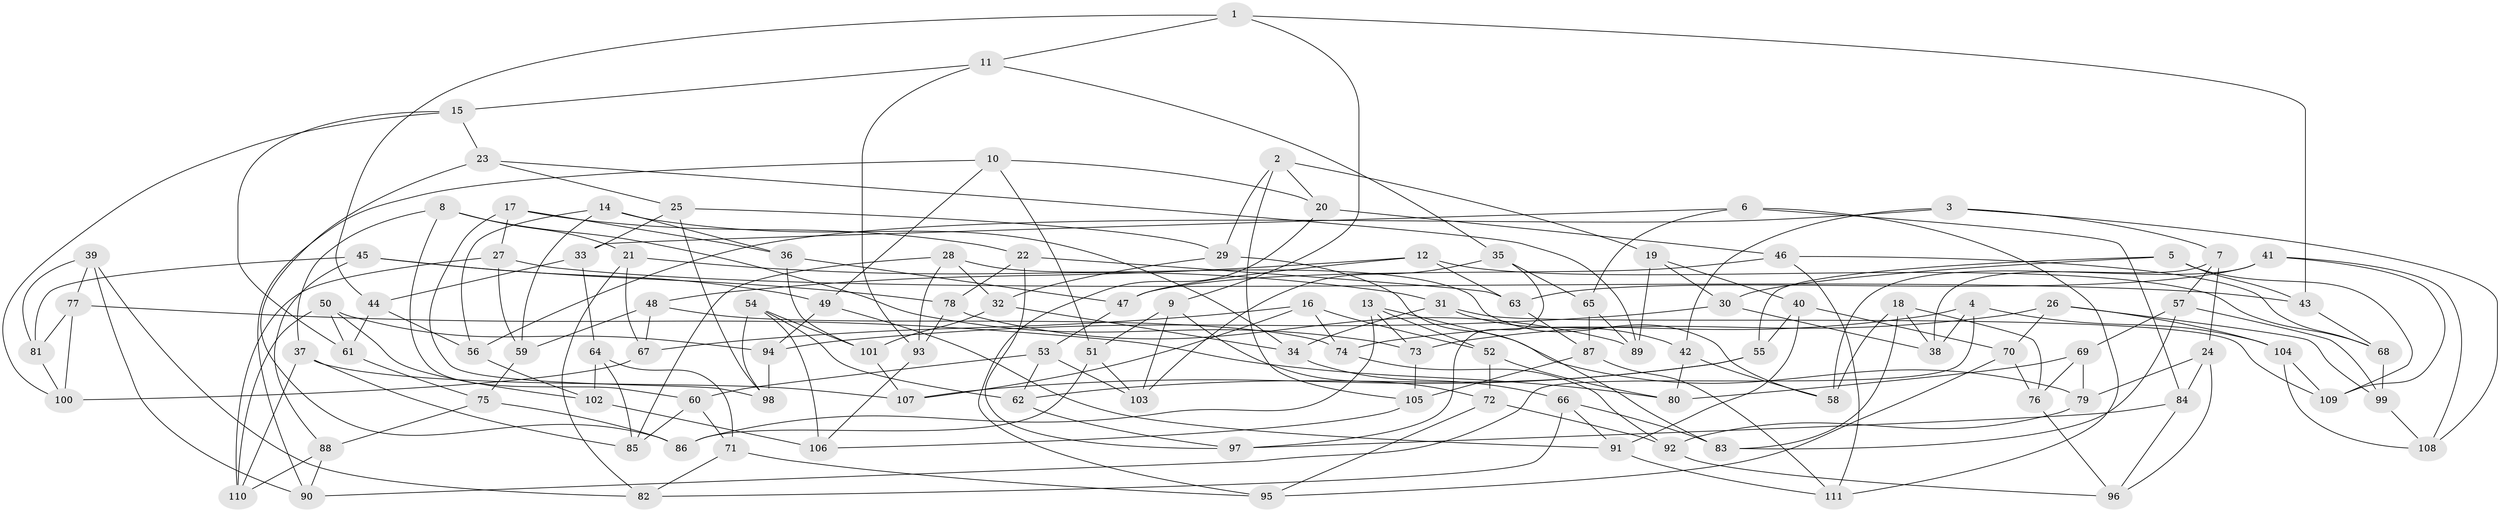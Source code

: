 // Generated by graph-tools (version 1.1) at 2025/16/03/09/25 04:16:22]
// undirected, 111 vertices, 222 edges
graph export_dot {
graph [start="1"]
  node [color=gray90,style=filled];
  1;
  2;
  3;
  4;
  5;
  6;
  7;
  8;
  9;
  10;
  11;
  12;
  13;
  14;
  15;
  16;
  17;
  18;
  19;
  20;
  21;
  22;
  23;
  24;
  25;
  26;
  27;
  28;
  29;
  30;
  31;
  32;
  33;
  34;
  35;
  36;
  37;
  38;
  39;
  40;
  41;
  42;
  43;
  44;
  45;
  46;
  47;
  48;
  49;
  50;
  51;
  52;
  53;
  54;
  55;
  56;
  57;
  58;
  59;
  60;
  61;
  62;
  63;
  64;
  65;
  66;
  67;
  68;
  69;
  70;
  71;
  72;
  73;
  74;
  75;
  76;
  77;
  78;
  79;
  80;
  81;
  82;
  83;
  84;
  85;
  86;
  87;
  88;
  89;
  90;
  91;
  92;
  93;
  94;
  95;
  96;
  97;
  98;
  99;
  100;
  101;
  102;
  103;
  104;
  105;
  106;
  107;
  108;
  109;
  110;
  111;
  1 -- 11;
  1 -- 9;
  1 -- 44;
  1 -- 43;
  2 -- 29;
  2 -- 20;
  2 -- 19;
  2 -- 105;
  3 -- 42;
  3 -- 7;
  3 -- 56;
  3 -- 108;
  4 -- 90;
  4 -- 74;
  4 -- 38;
  4 -- 104;
  5 -- 109;
  5 -- 55;
  5 -- 30;
  5 -- 43;
  6 -- 33;
  6 -- 84;
  6 -- 111;
  6 -- 65;
  7 -- 38;
  7 -- 24;
  7 -- 57;
  8 -- 73;
  8 -- 37;
  8 -- 21;
  8 -- 60;
  9 -- 72;
  9 -- 103;
  9 -- 51;
  10 -- 51;
  10 -- 90;
  10 -- 20;
  10 -- 49;
  11 -- 15;
  11 -- 35;
  11 -- 93;
  12 -- 68;
  12 -- 48;
  12 -- 63;
  12 -- 47;
  13 -- 52;
  13 -- 79;
  13 -- 86;
  13 -- 73;
  14 -- 56;
  14 -- 59;
  14 -- 34;
  14 -- 36;
  15 -- 23;
  15 -- 100;
  15 -- 61;
  16 -- 107;
  16 -- 74;
  16 -- 67;
  16 -- 52;
  17 -- 22;
  17 -- 98;
  17 -- 36;
  17 -- 27;
  18 -- 76;
  18 -- 58;
  18 -- 83;
  18 -- 38;
  19 -- 40;
  19 -- 30;
  19 -- 89;
  20 -- 46;
  20 -- 95;
  21 -- 31;
  21 -- 67;
  21 -- 82;
  22 -- 63;
  22 -- 97;
  22 -- 78;
  23 -- 89;
  23 -- 25;
  23 -- 86;
  24 -- 79;
  24 -- 96;
  24 -- 84;
  25 -- 33;
  25 -- 98;
  25 -- 29;
  26 -- 99;
  26 -- 70;
  26 -- 73;
  26 -- 104;
  27 -- 59;
  27 -- 43;
  27 -- 110;
  28 -- 93;
  28 -- 32;
  28 -- 85;
  28 -- 58;
  29 -- 83;
  29 -- 32;
  30 -- 94;
  30 -- 38;
  31 -- 109;
  31 -- 42;
  31 -- 34;
  32 -- 34;
  32 -- 101;
  33 -- 44;
  33 -- 64;
  34 -- 66;
  35 -- 97;
  35 -- 65;
  35 -- 103;
  36 -- 47;
  36 -- 101;
  37 -- 110;
  37 -- 85;
  37 -- 107;
  39 -- 82;
  39 -- 77;
  39 -- 81;
  39 -- 90;
  40 -- 70;
  40 -- 55;
  40 -- 91;
  41 -- 109;
  41 -- 108;
  41 -- 63;
  41 -- 58;
  42 -- 58;
  42 -- 80;
  43 -- 68;
  44 -- 56;
  44 -- 61;
  45 -- 88;
  45 -- 49;
  45 -- 81;
  45 -- 78;
  46 -- 47;
  46 -- 111;
  46 -- 68;
  47 -- 53;
  48 -- 74;
  48 -- 67;
  48 -- 59;
  49 -- 94;
  49 -- 91;
  50 -- 94;
  50 -- 110;
  50 -- 102;
  50 -- 61;
  51 -- 103;
  51 -- 86;
  52 -- 80;
  52 -- 72;
  53 -- 60;
  53 -- 62;
  53 -- 103;
  54 -- 101;
  54 -- 106;
  54 -- 98;
  54 -- 62;
  55 -- 107;
  55 -- 62;
  56 -- 102;
  57 -- 83;
  57 -- 99;
  57 -- 69;
  59 -- 75;
  60 -- 71;
  60 -- 85;
  61 -- 75;
  62 -- 97;
  63 -- 87;
  64 -- 102;
  64 -- 71;
  64 -- 85;
  65 -- 89;
  65 -- 87;
  66 -- 91;
  66 -- 82;
  66 -- 83;
  67 -- 100;
  68 -- 99;
  69 -- 80;
  69 -- 76;
  69 -- 79;
  70 -- 95;
  70 -- 76;
  71 -- 82;
  71 -- 95;
  72 -- 92;
  72 -- 95;
  73 -- 105;
  74 -- 92;
  75 -- 88;
  75 -- 86;
  76 -- 96;
  77 -- 100;
  77 -- 81;
  77 -- 80;
  78 -- 93;
  78 -- 89;
  79 -- 92;
  81 -- 100;
  84 -- 96;
  84 -- 97;
  87 -- 105;
  87 -- 111;
  88 -- 110;
  88 -- 90;
  91 -- 111;
  92 -- 96;
  93 -- 106;
  94 -- 98;
  99 -- 108;
  101 -- 107;
  102 -- 106;
  104 -- 109;
  104 -- 108;
  105 -- 106;
}

